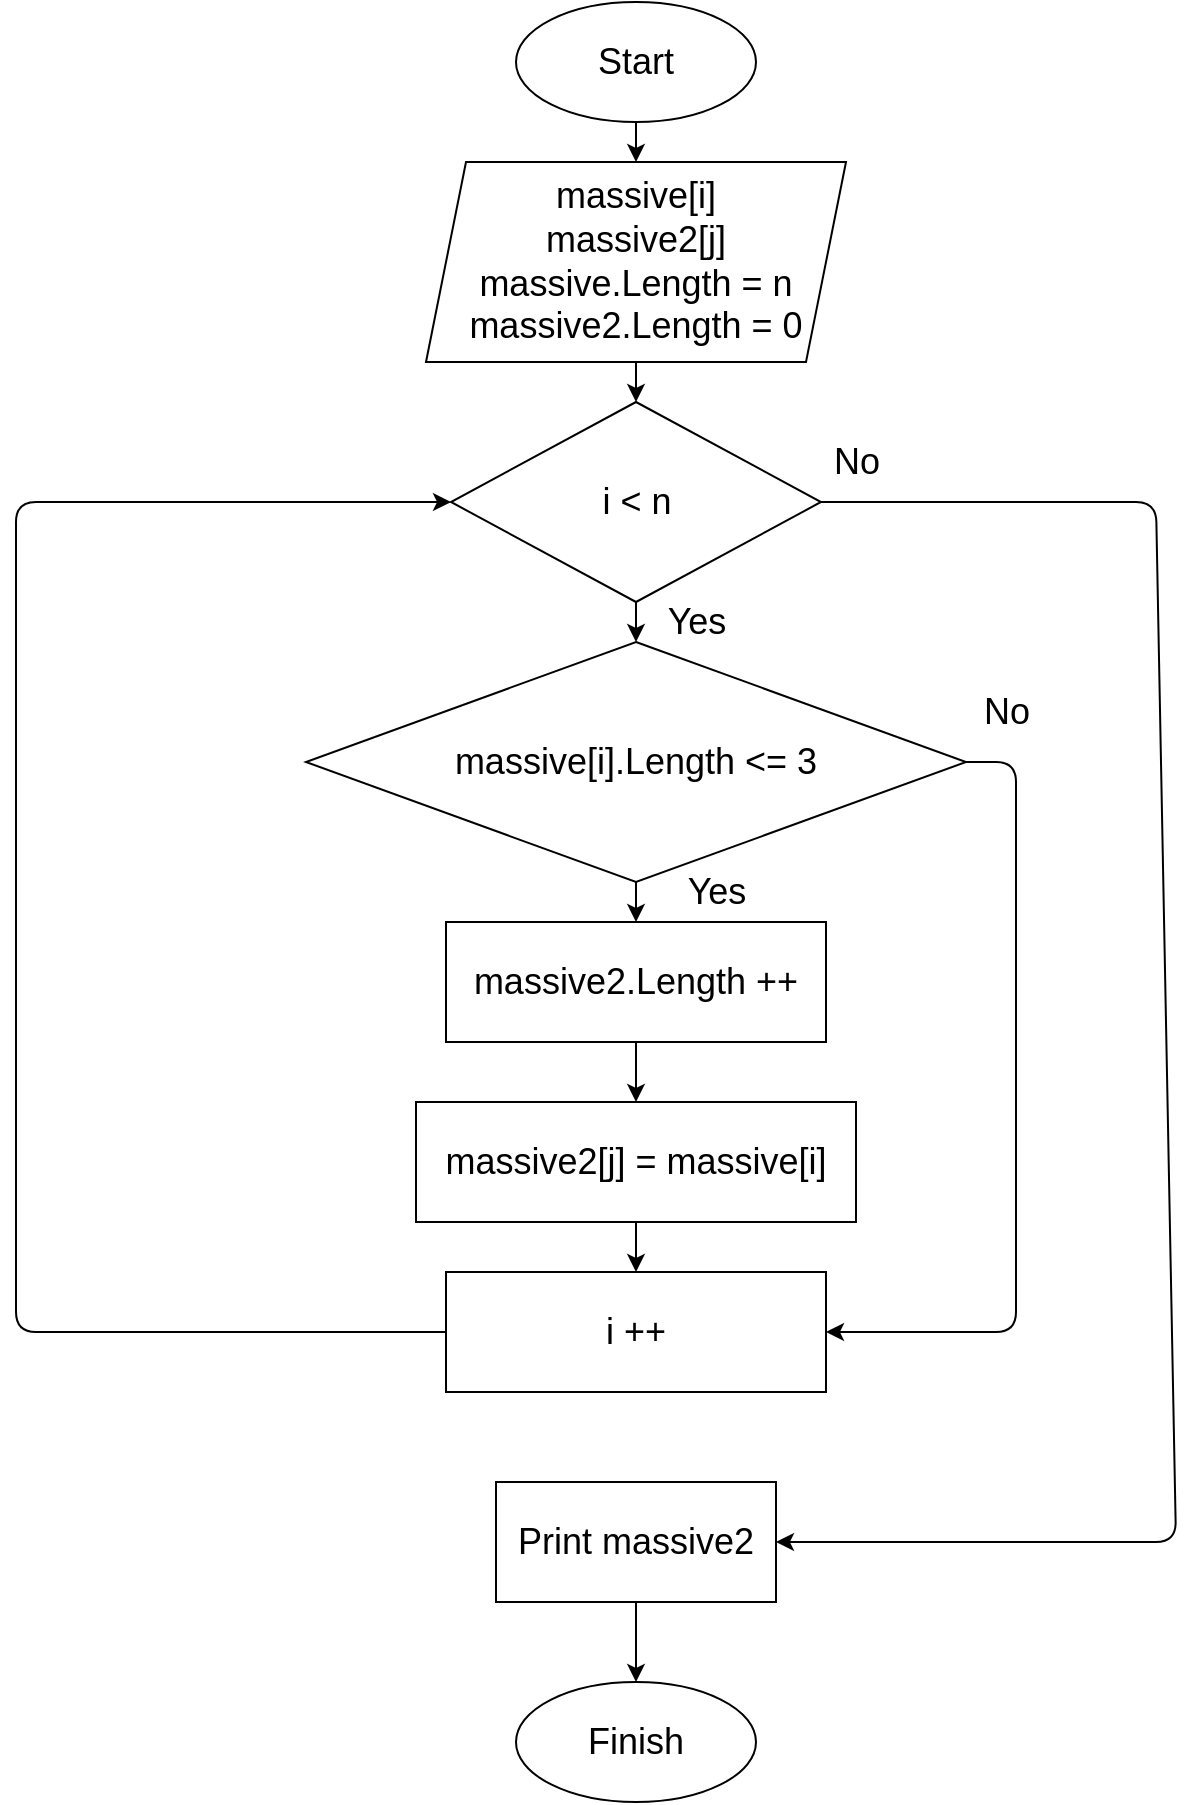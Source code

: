 <mxfile>
    <diagram id="wKx9eESc1xtmuCu0hN54" name="Page-1">
        <mxGraphModel dx="1052" dy="713" grid="1" gridSize="10" guides="1" tooltips="1" connect="1" arrows="1" fold="1" page="1" pageScale="1" pageWidth="827" pageHeight="1169" math="0" shadow="0">
            <root>
                <mxCell id="0"/>
                <mxCell id="1" parent="0"/>
                <mxCell id="12" value="" style="edgeStyle=none;html=1;fontSize=18;" edge="1" parent="1" source="2" target="3">
                    <mxGeometry relative="1" as="geometry"/>
                </mxCell>
                <mxCell id="2" value="&lt;font style=&quot;font-size: 18px&quot;&gt;Start&lt;/font&gt;" style="ellipse;whiteSpace=wrap;html=1;" vertex="1" parent="1">
                    <mxGeometry x="340" y="20" width="120" height="60" as="geometry"/>
                </mxCell>
                <mxCell id="11" value="" style="edgeStyle=none;html=1;fontSize=18;" edge="1" parent="1" source="3" target="4">
                    <mxGeometry relative="1" as="geometry"/>
                </mxCell>
                <mxCell id="3" value="massive[i]&lt;br&gt;massive2[j]&lt;br&gt;massive.Length = n&lt;br&gt;massive2.Length = 0" style="shape=parallelogram;perimeter=parallelogramPerimeter;whiteSpace=wrap;html=1;fixedSize=1;fontSize=18;" vertex="1" parent="1">
                    <mxGeometry x="295" y="100" width="210" height="100" as="geometry"/>
                </mxCell>
                <mxCell id="10" value="" style="edgeStyle=none;html=1;fontSize=18;" edge="1" parent="1" source="4" target="5">
                    <mxGeometry relative="1" as="geometry"/>
                </mxCell>
                <mxCell id="4" value="i &amp;lt; n" style="rhombus;whiteSpace=wrap;html=1;fontSize=18;" vertex="1" parent="1">
                    <mxGeometry x="307.5" y="220" width="185" height="100" as="geometry"/>
                </mxCell>
                <mxCell id="9" value="" style="edgeStyle=none;html=1;fontSize=18;" edge="1" parent="1" source="5" target="7">
                    <mxGeometry relative="1" as="geometry"/>
                </mxCell>
                <mxCell id="5" value="&lt;span&gt;massive[i].Length &amp;lt;= 3&lt;/span&gt;" style="rhombus;whiteSpace=wrap;html=1;fontSize=18;" vertex="1" parent="1">
                    <mxGeometry x="235" y="340" width="330" height="120" as="geometry"/>
                </mxCell>
                <mxCell id="13" value="" style="edgeStyle=none;html=1;fontSize=18;" edge="1" parent="1" source="6" target="8">
                    <mxGeometry relative="1" as="geometry"/>
                </mxCell>
                <mxCell id="6" value="&lt;span&gt;massive2[j] =&amp;nbsp;&lt;/span&gt;massive[i]" style="rounded=0;whiteSpace=wrap;html=1;fontSize=18;" vertex="1" parent="1">
                    <mxGeometry x="290" y="570" width="220" height="60" as="geometry"/>
                </mxCell>
                <mxCell id="14" value="" style="edgeStyle=none;html=1;fontSize=18;" edge="1" parent="1" source="7">
                    <mxGeometry relative="1" as="geometry">
                        <mxPoint x="400" y="570" as="targetPoint"/>
                    </mxGeometry>
                </mxCell>
                <mxCell id="7" value="&lt;span&gt;massive2.Length ++&lt;/span&gt;" style="rounded=0;whiteSpace=wrap;html=1;fontSize=18;" vertex="1" parent="1">
                    <mxGeometry x="305" y="480" width="190" height="60" as="geometry"/>
                </mxCell>
                <mxCell id="8" value="&lt;span&gt;i ++&lt;/span&gt;" style="rounded=0;whiteSpace=wrap;html=1;fontSize=18;" vertex="1" parent="1">
                    <mxGeometry x="305" y="655" width="190" height="60" as="geometry"/>
                </mxCell>
                <mxCell id="25" value="" style="edgeStyle=none;html=1;fontSize=18;" edge="1" parent="1" source="15" target="24">
                    <mxGeometry relative="1" as="geometry"/>
                </mxCell>
                <mxCell id="15" value="Print massive2" style="rounded=0;whiteSpace=wrap;html=1;fontSize=18;" vertex="1" parent="1">
                    <mxGeometry x="330" y="760" width="140" height="60" as="geometry"/>
                </mxCell>
                <mxCell id="17" value="" style="endArrow=classic;html=1;fontSize=18;exitX=1;exitY=0.5;exitDx=0;exitDy=0;entryX=1;entryY=0.5;entryDx=0;entryDy=0;" edge="1" parent="1" source="4" target="15">
                    <mxGeometry width="50" height="50" relative="1" as="geometry">
                        <mxPoint x="530" y="290" as="sourcePoint"/>
                        <mxPoint x="580" y="240" as="targetPoint"/>
                        <Array as="points">
                            <mxPoint x="660" y="270"/>
                            <mxPoint x="670" y="790"/>
                        </Array>
                    </mxGeometry>
                </mxCell>
                <mxCell id="18" value="" style="endArrow=classic;html=1;fontSize=18;exitX=0;exitY=0.5;exitDx=0;exitDy=0;entryX=0;entryY=0.5;entryDx=0;entryDy=0;" edge="1" parent="1" source="8" target="4">
                    <mxGeometry width="50" height="50" relative="1" as="geometry">
                        <mxPoint x="160" y="710" as="sourcePoint"/>
                        <mxPoint x="210" y="660" as="targetPoint"/>
                        <Array as="points">
                            <mxPoint x="90" y="685"/>
                            <mxPoint x="90" y="270"/>
                        </Array>
                    </mxGeometry>
                </mxCell>
                <mxCell id="19" value="Yes" style="text;html=1;align=center;verticalAlign=middle;resizable=0;points=[];autosize=1;strokeColor=none;fillColor=none;fontSize=18;" vertex="1" parent="1">
                    <mxGeometry x="410" y="315" width="40" height="30" as="geometry"/>
                </mxCell>
                <mxCell id="20" value="No" style="text;html=1;align=center;verticalAlign=middle;resizable=0;points=[];autosize=1;strokeColor=none;fillColor=none;fontSize=18;" vertex="1" parent="1">
                    <mxGeometry x="490" y="235" width="40" height="30" as="geometry"/>
                </mxCell>
                <mxCell id="21" value="Yes" style="text;html=1;align=center;verticalAlign=middle;resizable=0;points=[];autosize=1;strokeColor=none;fillColor=none;fontSize=18;" vertex="1" parent="1">
                    <mxGeometry x="420" y="450" width="40" height="30" as="geometry"/>
                </mxCell>
                <mxCell id="22" value="" style="endArrow=classic;html=1;fontSize=18;exitX=1;exitY=0.5;exitDx=0;exitDy=0;entryX=1;entryY=0.5;entryDx=0;entryDy=0;" edge="1" parent="1" source="5" target="8">
                    <mxGeometry width="50" height="50" relative="1" as="geometry">
                        <mxPoint x="590" y="420" as="sourcePoint"/>
                        <mxPoint x="640" y="370" as="targetPoint"/>
                        <Array as="points">
                            <mxPoint x="590" y="400"/>
                            <mxPoint x="590" y="685"/>
                        </Array>
                    </mxGeometry>
                </mxCell>
                <mxCell id="23" value="No" style="text;html=1;align=center;verticalAlign=middle;resizable=0;points=[];autosize=1;strokeColor=none;fillColor=none;fontSize=18;" vertex="1" parent="1">
                    <mxGeometry x="565" y="360" width="40" height="30" as="geometry"/>
                </mxCell>
                <mxCell id="24" value="&lt;font style=&quot;font-size: 18px&quot;&gt;Finish&lt;/font&gt;" style="ellipse;whiteSpace=wrap;html=1;" vertex="1" parent="1">
                    <mxGeometry x="340" y="860" width="120" height="60" as="geometry"/>
                </mxCell>
            </root>
        </mxGraphModel>
    </diagram>
</mxfile>